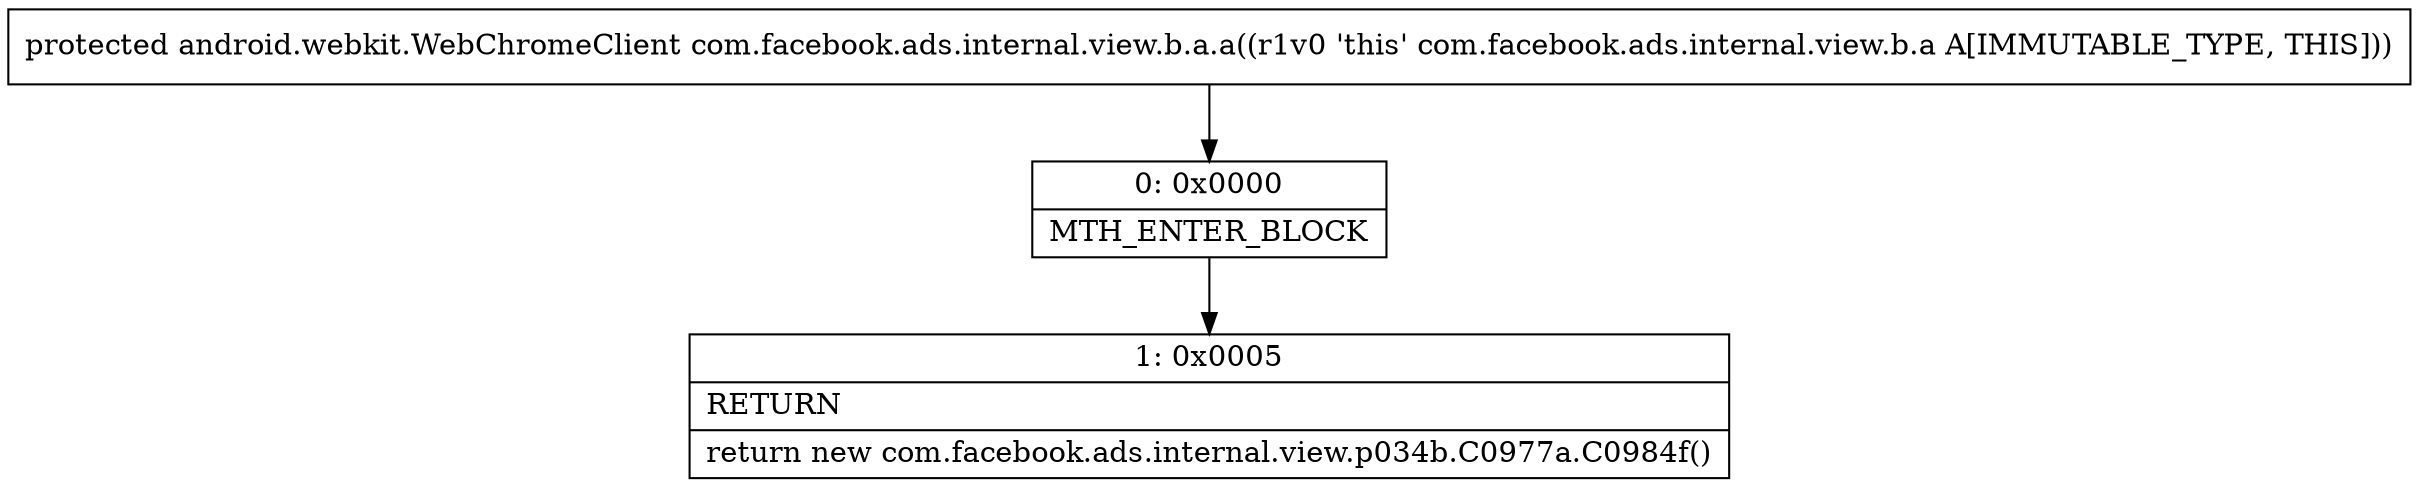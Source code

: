 digraph "CFG forcom.facebook.ads.internal.view.b.a.a()Landroid\/webkit\/WebChromeClient;" {
Node_0 [shape=record,label="{0\:\ 0x0000|MTH_ENTER_BLOCK\l}"];
Node_1 [shape=record,label="{1\:\ 0x0005|RETURN\l|return new com.facebook.ads.internal.view.p034b.C0977a.C0984f()\l}"];
MethodNode[shape=record,label="{protected android.webkit.WebChromeClient com.facebook.ads.internal.view.b.a.a((r1v0 'this' com.facebook.ads.internal.view.b.a A[IMMUTABLE_TYPE, THIS])) }"];
MethodNode -> Node_0;
Node_0 -> Node_1;
}

